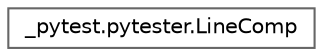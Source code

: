 digraph "Graphical Class Hierarchy"
{
 // LATEX_PDF_SIZE
  bgcolor="transparent";
  edge [fontname=Helvetica,fontsize=10,labelfontname=Helvetica,labelfontsize=10];
  node [fontname=Helvetica,fontsize=10,shape=box,height=0.2,width=0.4];
  rankdir="LR";
  Node0 [id="Node000000",label="_pytest.pytester.LineComp",height=0.2,width=0.4,color="grey40", fillcolor="white", style="filled",URL="$class__pytest_1_1pytester_1_1_line_comp.html",tooltip=" "];
}
